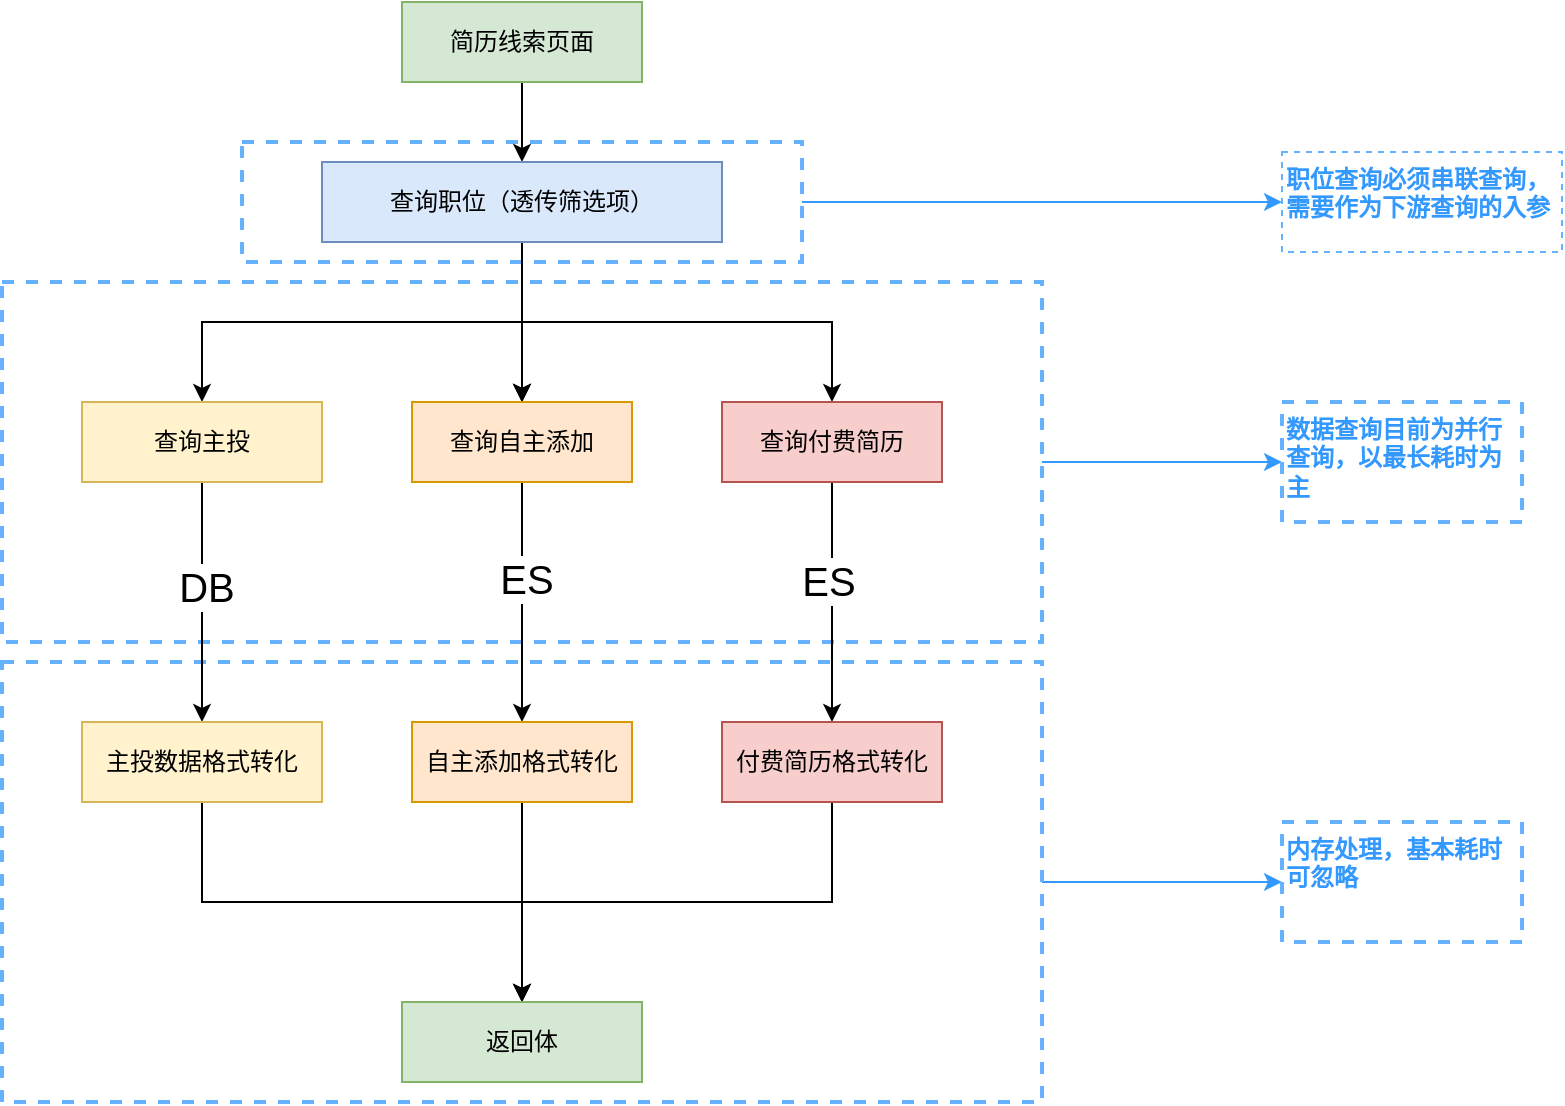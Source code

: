 <mxfile version="22.1.20" type="github">
  <diagram name="第 1 页" id="IvLhAiH7EyRF6yPdtCSv">
    <mxGraphModel dx="1434" dy="386" grid="1" gridSize="10" guides="1" tooltips="1" connect="1" arrows="1" fold="1" page="0" pageScale="1" pageWidth="827" pageHeight="1169" math="0" shadow="0">
      <root>
        <mxCell id="0" />
        <mxCell id="1" parent="0" />
        <mxCell id="fokVRQq-qGCGtbH7lqMj-41" value="" style="edgeStyle=orthogonalEdgeStyle;rounded=0;orthogonalLoop=1;jettySize=auto;html=1;fontColor=#3399FF;strokeColor=#3399FF;" edge="1" parent="1" source="fokVRQq-qGCGtbH7lqMj-39" target="fokVRQq-qGCGtbH7lqMj-40">
          <mxGeometry relative="1" as="geometry" />
        </mxCell>
        <mxCell id="fokVRQq-qGCGtbH7lqMj-39" value="" style="rounded=0;whiteSpace=wrap;html=1;dashed=1;strokeColor=#66B2FF;strokeWidth=2;" vertex="1" parent="1">
          <mxGeometry x="80" y="810" width="520" height="220" as="geometry" />
        </mxCell>
        <mxCell id="fokVRQq-qGCGtbH7lqMj-38" value="" style="edgeStyle=orthogonalEdgeStyle;rounded=0;orthogonalLoop=1;jettySize=auto;html=1;strokeColor=#3399FF;" edge="1" parent="1" source="fokVRQq-qGCGtbH7lqMj-36" target="fokVRQq-qGCGtbH7lqMj-37">
          <mxGeometry relative="1" as="geometry" />
        </mxCell>
        <mxCell id="fokVRQq-qGCGtbH7lqMj-36" value="" style="rounded=0;whiteSpace=wrap;html=1;dashed=1;strokeColor=#66B2FF;strokeWidth=2;" vertex="1" parent="1">
          <mxGeometry x="80" y="620" width="520" height="180" as="geometry" />
        </mxCell>
        <mxCell id="fokVRQq-qGCGtbH7lqMj-35" value="" style="edgeStyle=orthogonalEdgeStyle;rounded=0;orthogonalLoop=1;jettySize=auto;html=1;strokeColor=#3399FF;" edge="1" parent="1" source="fokVRQq-qGCGtbH7lqMj-31" target="fokVRQq-qGCGtbH7lqMj-34">
          <mxGeometry relative="1" as="geometry" />
        </mxCell>
        <mxCell id="fokVRQq-qGCGtbH7lqMj-31" value="" style="rounded=0;whiteSpace=wrap;html=1;dashed=1;strokeColor=#66B2FF;strokeWidth=2;" vertex="1" parent="1">
          <mxGeometry x="200" y="550" width="280" height="60" as="geometry" />
        </mxCell>
        <mxCell id="fokVRQq-qGCGtbH7lqMj-5" value="" style="edgeStyle=orthogonalEdgeStyle;rounded=0;orthogonalLoop=1;jettySize=auto;html=1;" edge="1" parent="1" source="fokVRQq-qGCGtbH7lqMj-3" target="fokVRQq-qGCGtbH7lqMj-4">
          <mxGeometry relative="1" as="geometry" />
        </mxCell>
        <mxCell id="fokVRQq-qGCGtbH7lqMj-3" value="简历线索页面" style="rounded=0;whiteSpace=wrap;html=1;fillColor=#d5e8d4;strokeColor=#82b366;" vertex="1" parent="1">
          <mxGeometry x="280" y="480" width="120" height="40" as="geometry" />
        </mxCell>
        <mxCell id="fokVRQq-qGCGtbH7lqMj-7" value="" style="edgeStyle=orthogonalEdgeStyle;rounded=0;orthogonalLoop=1;jettySize=auto;html=1;" edge="1" parent="1" source="fokVRQq-qGCGtbH7lqMj-4" target="fokVRQq-qGCGtbH7lqMj-6">
          <mxGeometry relative="1" as="geometry" />
        </mxCell>
        <mxCell id="fokVRQq-qGCGtbH7lqMj-9" value="" style="edgeStyle=orthogonalEdgeStyle;rounded=0;orthogonalLoop=1;jettySize=auto;html=1;" edge="1" parent="1" source="fokVRQq-qGCGtbH7lqMj-4" target="fokVRQq-qGCGtbH7lqMj-8">
          <mxGeometry relative="1" as="geometry" />
        </mxCell>
        <mxCell id="fokVRQq-qGCGtbH7lqMj-10" value="" style="edgeStyle=orthogonalEdgeStyle;rounded=0;orthogonalLoop=1;jettySize=auto;html=1;" edge="1" parent="1" source="fokVRQq-qGCGtbH7lqMj-4" target="fokVRQq-qGCGtbH7lqMj-8">
          <mxGeometry relative="1" as="geometry" />
        </mxCell>
        <mxCell id="fokVRQq-qGCGtbH7lqMj-11" value="" style="edgeStyle=orthogonalEdgeStyle;rounded=0;orthogonalLoop=1;jettySize=auto;html=1;" edge="1" parent="1" source="fokVRQq-qGCGtbH7lqMj-4" target="fokVRQq-qGCGtbH7lqMj-8">
          <mxGeometry relative="1" as="geometry" />
        </mxCell>
        <mxCell id="fokVRQq-qGCGtbH7lqMj-13" style="edgeStyle=orthogonalEdgeStyle;rounded=0;orthogonalLoop=1;jettySize=auto;html=1;" edge="1" parent="1" source="fokVRQq-qGCGtbH7lqMj-4" target="fokVRQq-qGCGtbH7lqMj-12">
          <mxGeometry relative="1" as="geometry" />
        </mxCell>
        <mxCell id="fokVRQq-qGCGtbH7lqMj-4" value="查询职位（透传筛选项）" style="rounded=0;whiteSpace=wrap;html=1;fillColor=#dae8fc;strokeColor=#6c8ebf;" vertex="1" parent="1">
          <mxGeometry x="240" y="560" width="200" height="40" as="geometry" />
        </mxCell>
        <mxCell id="fokVRQq-qGCGtbH7lqMj-15" value="" style="edgeStyle=orthogonalEdgeStyle;rounded=0;orthogonalLoop=1;jettySize=auto;html=1;" edge="1" parent="1" source="fokVRQq-qGCGtbH7lqMj-6" target="fokVRQq-qGCGtbH7lqMj-14">
          <mxGeometry relative="1" as="geometry" />
        </mxCell>
        <mxCell id="fokVRQq-qGCGtbH7lqMj-20" value="DB" style="edgeLabel;html=1;align=center;verticalAlign=middle;resizable=0;points=[];fontSize=20;" vertex="1" connectable="0" parent="fokVRQq-qGCGtbH7lqMj-15">
          <mxGeometry x="-0.133" y="2" relative="1" as="geometry">
            <mxPoint as="offset" />
          </mxGeometry>
        </mxCell>
        <mxCell id="fokVRQq-qGCGtbH7lqMj-6" value="查询主投" style="rounded=0;whiteSpace=wrap;html=1;fillColor=#fff2cc;strokeColor=#d6b656;" vertex="1" parent="1">
          <mxGeometry x="120" y="680" width="120" height="40" as="geometry" />
        </mxCell>
        <mxCell id="fokVRQq-qGCGtbH7lqMj-17" value="" style="edgeStyle=orthogonalEdgeStyle;rounded=0;orthogonalLoop=1;jettySize=auto;html=1;" edge="1" parent="1" source="fokVRQq-qGCGtbH7lqMj-8" target="fokVRQq-qGCGtbH7lqMj-16">
          <mxGeometry relative="1" as="geometry" />
        </mxCell>
        <mxCell id="fokVRQq-qGCGtbH7lqMj-21" value="ES" style="edgeLabel;html=1;align=center;verticalAlign=middle;resizable=0;points=[];fontSize=20;" vertex="1" connectable="0" parent="fokVRQq-qGCGtbH7lqMj-17">
          <mxGeometry x="-0.2" y="2" relative="1" as="geometry">
            <mxPoint as="offset" />
          </mxGeometry>
        </mxCell>
        <mxCell id="fokVRQq-qGCGtbH7lqMj-8" value="查询自主添加" style="rounded=0;whiteSpace=wrap;html=1;fillColor=#ffe6cc;strokeColor=#d79b00;" vertex="1" parent="1">
          <mxGeometry x="285" y="680" width="110" height="40" as="geometry" />
        </mxCell>
        <mxCell id="fokVRQq-qGCGtbH7lqMj-19" value="" style="edgeStyle=orthogonalEdgeStyle;rounded=0;orthogonalLoop=1;jettySize=auto;html=1;" edge="1" parent="1" source="fokVRQq-qGCGtbH7lqMj-12" target="fokVRQq-qGCGtbH7lqMj-18">
          <mxGeometry relative="1" as="geometry" />
        </mxCell>
        <mxCell id="fokVRQq-qGCGtbH7lqMj-22" value="ES" style="edgeLabel;html=1;align=center;verticalAlign=middle;resizable=0;points=[];fontSize=20;" vertex="1" connectable="0" parent="fokVRQq-qGCGtbH7lqMj-19">
          <mxGeometry x="-0.183" y="-2" relative="1" as="geometry">
            <mxPoint as="offset" />
          </mxGeometry>
        </mxCell>
        <mxCell id="fokVRQq-qGCGtbH7lqMj-12" value="查询付费简历" style="rounded=0;whiteSpace=wrap;html=1;fillColor=#f8cecc;strokeColor=#b85450;" vertex="1" parent="1">
          <mxGeometry x="440" y="680" width="110" height="40" as="geometry" />
        </mxCell>
        <mxCell id="fokVRQq-qGCGtbH7lqMj-26" style="edgeStyle=orthogonalEdgeStyle;rounded=0;orthogonalLoop=1;jettySize=auto;html=1;entryX=0.5;entryY=0;entryDx=0;entryDy=0;" edge="1" parent="1" source="fokVRQq-qGCGtbH7lqMj-14" target="fokVRQq-qGCGtbH7lqMj-23">
          <mxGeometry relative="1" as="geometry">
            <Array as="points">
              <mxPoint x="180" y="930" />
              <mxPoint x="340" y="930" />
            </Array>
          </mxGeometry>
        </mxCell>
        <mxCell id="fokVRQq-qGCGtbH7lqMj-14" value="主投数据格式转化" style="rounded=0;whiteSpace=wrap;html=1;fillColor=#fff2cc;strokeColor=#d6b656;" vertex="1" parent="1">
          <mxGeometry x="120" y="840" width="120" height="40" as="geometry" />
        </mxCell>
        <mxCell id="fokVRQq-qGCGtbH7lqMj-25" style="edgeStyle=orthogonalEdgeStyle;rounded=0;orthogonalLoop=1;jettySize=auto;html=1;entryX=0.5;entryY=0;entryDx=0;entryDy=0;" edge="1" parent="1" source="fokVRQq-qGCGtbH7lqMj-16" target="fokVRQq-qGCGtbH7lqMj-23">
          <mxGeometry relative="1" as="geometry" />
        </mxCell>
        <mxCell id="fokVRQq-qGCGtbH7lqMj-16" value="自主添加格式转化" style="rounded=0;whiteSpace=wrap;html=1;fillColor=#ffe6cc;strokeColor=#d79b00;" vertex="1" parent="1">
          <mxGeometry x="285" y="840" width="110" height="40" as="geometry" />
        </mxCell>
        <mxCell id="fokVRQq-qGCGtbH7lqMj-27" style="edgeStyle=orthogonalEdgeStyle;rounded=0;orthogonalLoop=1;jettySize=auto;html=1;entryX=0.5;entryY=0;entryDx=0;entryDy=0;" edge="1" parent="1" source="fokVRQq-qGCGtbH7lqMj-18" target="fokVRQq-qGCGtbH7lqMj-23">
          <mxGeometry relative="1" as="geometry">
            <Array as="points">
              <mxPoint x="495" y="930" />
              <mxPoint x="340" y="930" />
            </Array>
          </mxGeometry>
        </mxCell>
        <mxCell id="fokVRQq-qGCGtbH7lqMj-18" value="付费简历格式转化" style="rounded=0;whiteSpace=wrap;html=1;fillColor=#f8cecc;strokeColor=#b85450;" vertex="1" parent="1">
          <mxGeometry x="440" y="840" width="110" height="40" as="geometry" />
        </mxCell>
        <mxCell id="fokVRQq-qGCGtbH7lqMj-23" value="返回体" style="rounded=0;whiteSpace=wrap;html=1;fillColor=#d5e8d4;strokeColor=#82b366;" vertex="1" parent="1">
          <mxGeometry x="280" y="980" width="120" height="40" as="geometry" />
        </mxCell>
        <mxCell id="fokVRQq-qGCGtbH7lqMj-34" value="职位查询必须串联查询，需要作为下游查询的入参" style="whiteSpace=wrap;html=1;strokeColor=#66B2FF;rounded=0;dashed=1;strokeWidth=1;align=left;verticalAlign=top;fontColor=#3399FF;fontStyle=1" vertex="1" parent="1">
          <mxGeometry x="720" y="555" width="140" height="50" as="geometry" />
        </mxCell>
        <mxCell id="fokVRQq-qGCGtbH7lqMj-37" value="数据查询目前为并行查询，以最长耗时为主" style="whiteSpace=wrap;html=1;strokeColor=#66B2FF;rounded=0;dashed=1;strokeWidth=2;verticalAlign=top;align=left;fontColor=#3399FF;fontStyle=1" vertex="1" parent="1">
          <mxGeometry x="720" y="680" width="120" height="60" as="geometry" />
        </mxCell>
        <mxCell id="fokVRQq-qGCGtbH7lqMj-40" value="内存处理，基本耗时可忽略" style="whiteSpace=wrap;html=1;strokeColor=#66B2FF;rounded=0;dashed=1;strokeWidth=2;align=left;verticalAlign=top;fontColor=#3399FF;fontStyle=1" vertex="1" parent="1">
          <mxGeometry x="720" y="890" width="120" height="60" as="geometry" />
        </mxCell>
      </root>
    </mxGraphModel>
  </diagram>
</mxfile>
